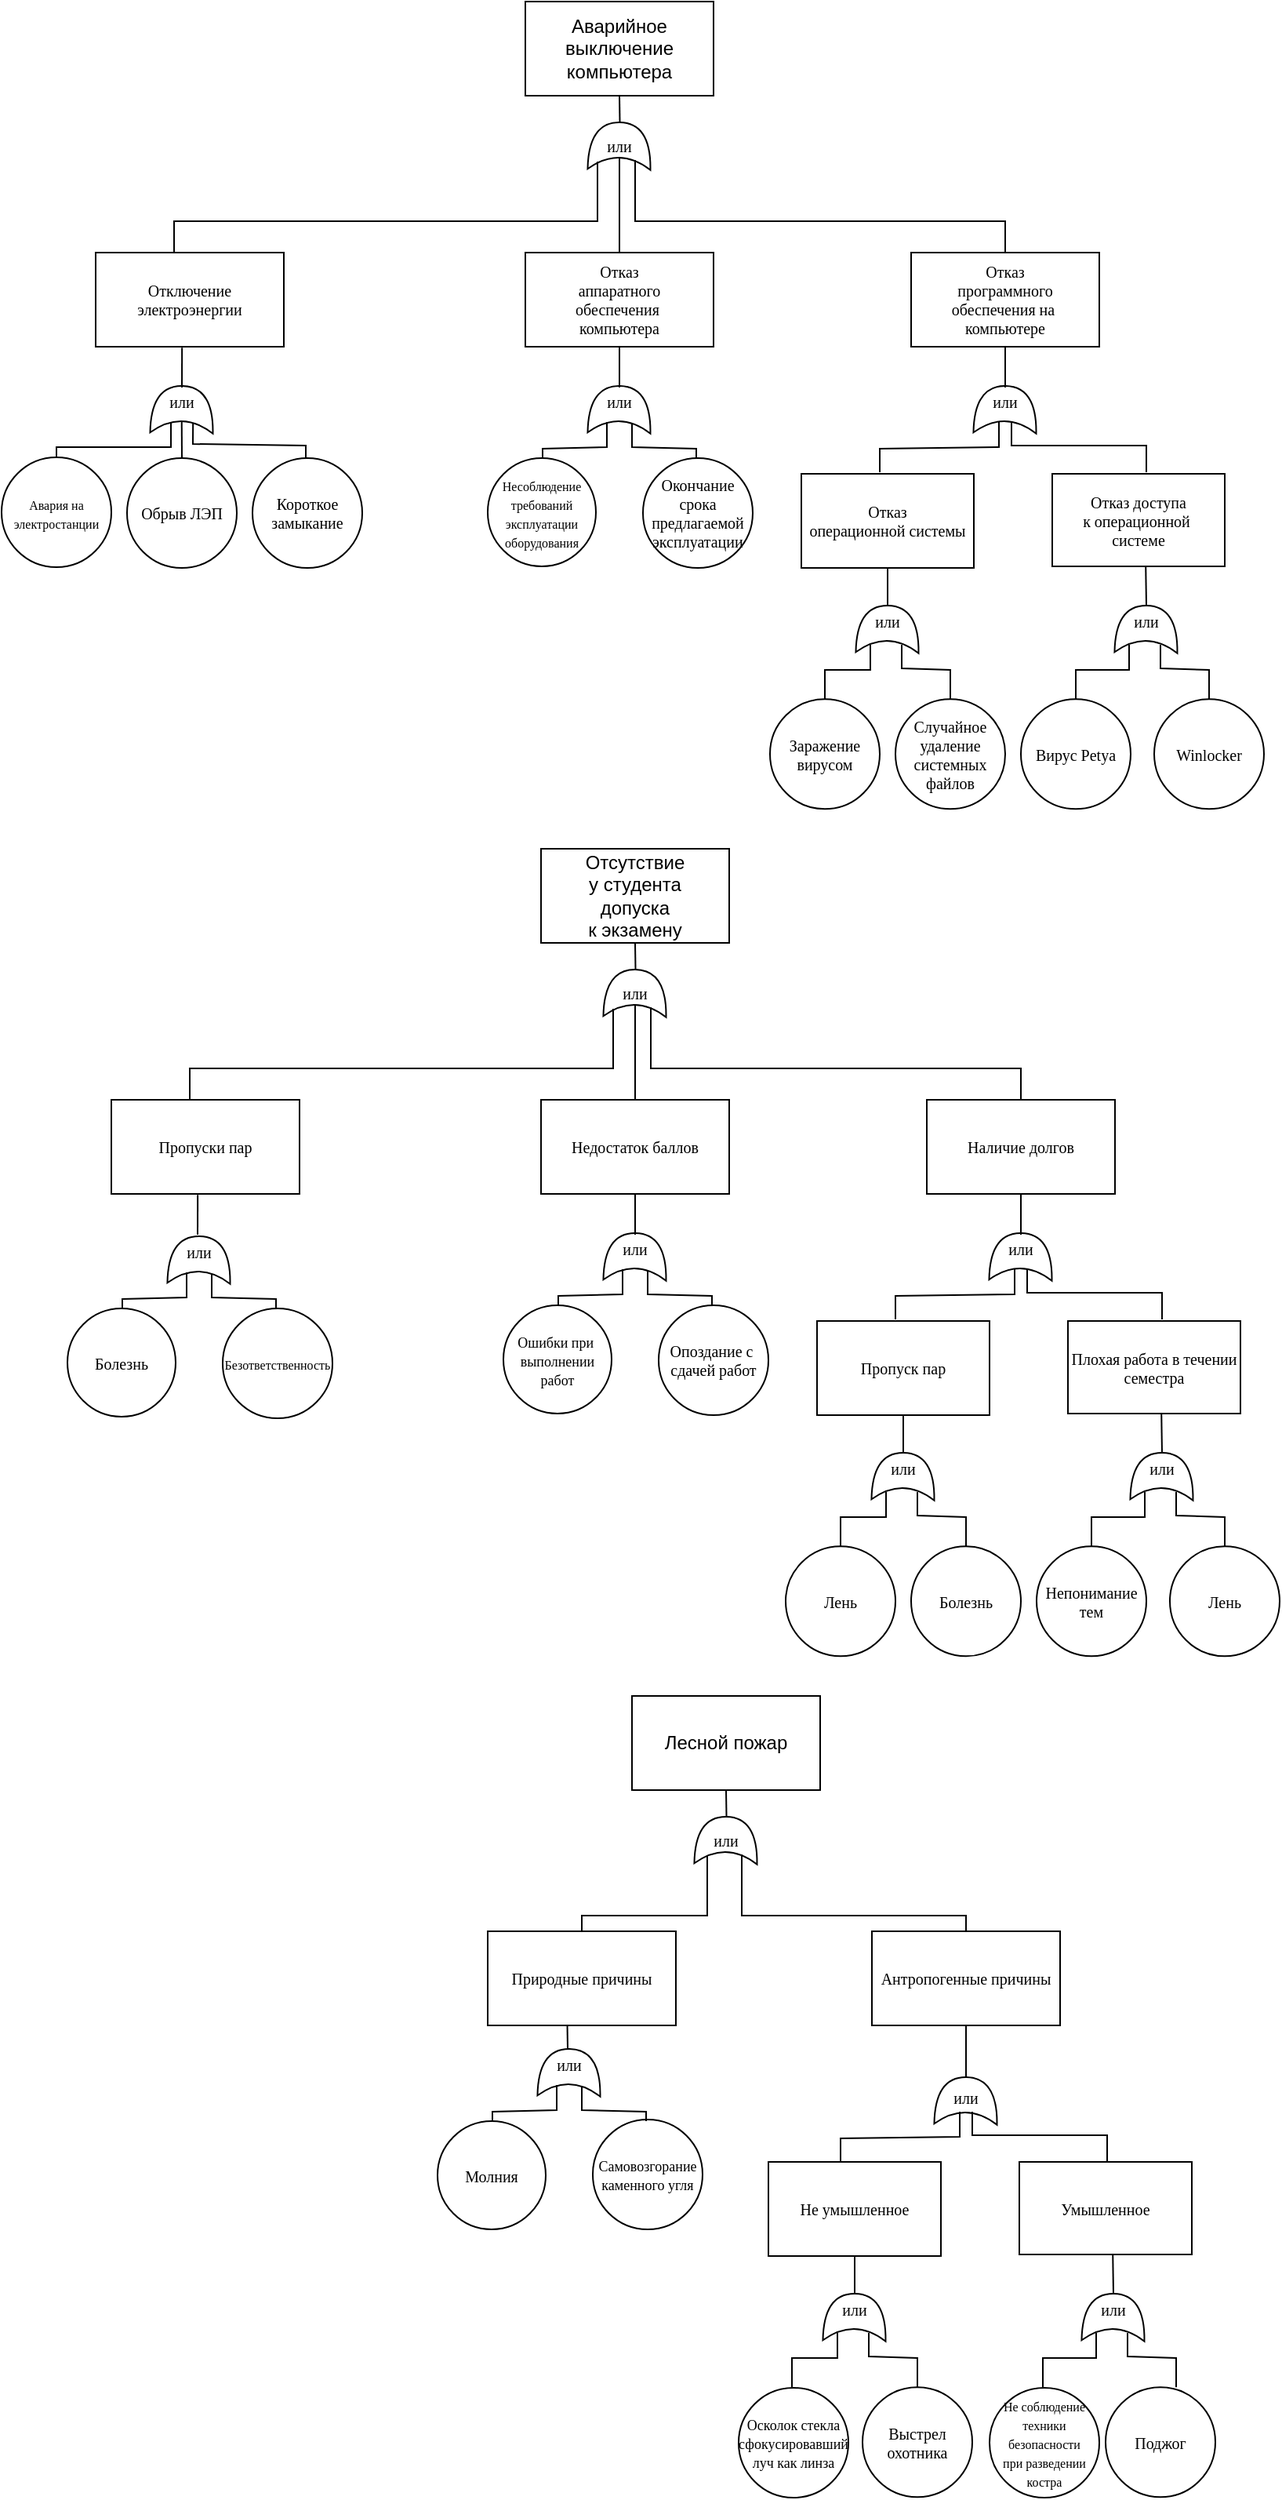 <mxfile version="20.3.7" type="github">
  <diagram id="7AH4Z8s479LxvaRiZOp7" name="Страница 1">
    <mxGraphModel dx="1381" dy="795" grid="1" gridSize="10" guides="1" tooltips="1" connect="1" arrows="1" fold="1" page="1" pageScale="1" pageWidth="827" pageHeight="1169" math="0" shadow="0">
      <root>
        <mxCell id="0" />
        <mxCell id="1" parent="0" />
        <mxCell id="_s_W3P0ang8MFZWdYoKm-1" value="Аварийное&lt;br&gt;выключение&lt;br&gt;компьютера" style="rounded=0;whiteSpace=wrap;html=1;" vertex="1" parent="1">
          <mxGeometry x="354" y="300" width="120" height="60" as="geometry" />
        </mxCell>
        <mxCell id="_s_W3P0ang8MFZWdYoKm-2" value="" style="shape=xor;rotation=-89;fontFamily=Times New Roman;fontSize=10;textDirection=ltr;html=1;" vertex="1" parent="1">
          <mxGeometry x="399" y="372" width="30" height="40" as="geometry" />
        </mxCell>
        <mxCell id="_s_W3P0ang8MFZWdYoKm-4" value="" style="endArrow=none;html=1;rounded=0;exitX=1;exitY=0.5;exitDx=0;exitDy=0;exitPerimeter=0;" edge="1" parent="1" source="_s_W3P0ang8MFZWdYoKm-2">
          <mxGeometry width="50" height="50" relative="1" as="geometry">
            <mxPoint x="400" y="490" as="sourcePoint" />
            <mxPoint x="414" y="360" as="targetPoint" />
          </mxGeometry>
        </mxCell>
        <mxCell id="_s_W3P0ang8MFZWdYoKm-5" value="или" style="text;html=1;strokeColor=none;fillColor=none;align=center;verticalAlign=middle;whiteSpace=wrap;rounded=0;fontFamily=Times New Roman;fontSize=10;" vertex="1" parent="1">
          <mxGeometry x="384" y="377" width="60" height="30" as="geometry" />
        </mxCell>
        <mxCell id="_s_W3P0ang8MFZWdYoKm-8" value="Отключение&lt;br&gt;электроэнергии" style="rounded=0;whiteSpace=wrap;html=1;fontFamily=Times New Roman;fontSize=10;" vertex="1" parent="1">
          <mxGeometry x="80" y="460" width="120" height="60" as="geometry" />
        </mxCell>
        <mxCell id="_s_W3P0ang8MFZWdYoKm-9" value="Отказ&lt;br&gt;аппаратного&lt;br&gt;обеспечения&amp;nbsp;&lt;br&gt;компьютера" style="rounded=0;whiteSpace=wrap;html=1;fontFamily=Times New Roman;fontSize=10;" vertex="1" parent="1">
          <mxGeometry x="354" y="460" width="120" height="60" as="geometry" />
        </mxCell>
        <mxCell id="_s_W3P0ang8MFZWdYoKm-10" value="Отказ&lt;br&gt;программного&lt;br&gt;обеспечения на&amp;nbsp;&lt;br&gt;компьютере" style="rounded=0;whiteSpace=wrap;html=1;fontFamily=Times New Roman;fontSize=10;" vertex="1" parent="1">
          <mxGeometry x="600" y="460" width="120" height="60" as="geometry" />
        </mxCell>
        <mxCell id="_s_W3P0ang8MFZWdYoKm-13" value="" style="group" vertex="1" connectable="0" parent="1">
          <mxGeometry x="105" y="540" width="60" height="35.347" as="geometry" />
        </mxCell>
        <mxCell id="_s_W3P0ang8MFZWdYoKm-6" value="" style="shape=xor;rotation=-89;fontFamily=Times New Roman;fontSize=10;textDirection=ltr;html=1;" vertex="1" parent="_s_W3P0ang8MFZWdYoKm-13">
          <mxGeometry x="15" width="30" height="40" as="geometry" />
        </mxCell>
        <mxCell id="_s_W3P0ang8MFZWdYoKm-7" value="или" style="text;html=1;strokeColor=none;fillColor=none;align=center;verticalAlign=middle;whiteSpace=wrap;rounded=0;fontFamily=Times New Roman;fontSize=10;" vertex="1" parent="_s_W3P0ang8MFZWdYoKm-13">
          <mxGeometry width="60" height="30" as="geometry" />
        </mxCell>
        <mxCell id="_s_W3P0ang8MFZWdYoKm-14" value="" style="group" vertex="1" connectable="0" parent="1">
          <mxGeometry x="384" y="540" width="60" height="35.347" as="geometry" />
        </mxCell>
        <mxCell id="_s_W3P0ang8MFZWdYoKm-15" value="" style="shape=xor;rotation=-89;fontFamily=Times New Roman;fontSize=10;textDirection=ltr;html=1;" vertex="1" parent="_s_W3P0ang8MFZWdYoKm-14">
          <mxGeometry x="15" width="30" height="40" as="geometry" />
        </mxCell>
        <mxCell id="_s_W3P0ang8MFZWdYoKm-16" value="или" style="text;html=1;strokeColor=none;fillColor=none;align=center;verticalAlign=middle;whiteSpace=wrap;rounded=0;fontFamily=Times New Roman;fontSize=10;" vertex="1" parent="_s_W3P0ang8MFZWdYoKm-14">
          <mxGeometry width="60" height="30" as="geometry" />
        </mxCell>
        <mxCell id="_s_W3P0ang8MFZWdYoKm-17" value="" style="group" vertex="1" connectable="0" parent="1">
          <mxGeometry x="630" y="540" width="60" height="35.347" as="geometry" />
        </mxCell>
        <mxCell id="_s_W3P0ang8MFZWdYoKm-18" value="" style="shape=xor;rotation=-89;fontFamily=Times New Roman;fontSize=10;textDirection=ltr;html=1;" vertex="1" parent="_s_W3P0ang8MFZWdYoKm-17">
          <mxGeometry x="15" width="30" height="40" as="geometry" />
        </mxCell>
        <mxCell id="_s_W3P0ang8MFZWdYoKm-19" value="или" style="text;html=1;strokeColor=none;fillColor=none;align=center;verticalAlign=middle;whiteSpace=wrap;rounded=0;fontFamily=Times New Roman;fontSize=10;" vertex="1" parent="_s_W3P0ang8MFZWdYoKm-17">
          <mxGeometry width="60" height="30" as="geometry" />
        </mxCell>
        <mxCell id="_s_W3P0ang8MFZWdYoKm-21" value="Отказ&lt;br&gt;операционной системы" style="rounded=0;whiteSpace=wrap;html=1;fontFamily=Times New Roman;fontSize=10;" vertex="1" parent="1">
          <mxGeometry x="530" y="601" width="110" height="60" as="geometry" />
        </mxCell>
        <mxCell id="_s_W3P0ang8MFZWdYoKm-22" value="&lt;font style=&quot;font-size: 8px;&quot;&gt;Авария на&lt;br&gt;электростанции&lt;/font&gt;" style="ellipse;whiteSpace=wrap;html=1;aspect=fixed;fontFamily=Times New Roman;fontSize=10;" vertex="1" parent="1">
          <mxGeometry x="20" y="590.5" width="70" height="70" as="geometry" />
        </mxCell>
        <mxCell id="_s_W3P0ang8MFZWdYoKm-23" value="&lt;font size=&quot;1&quot;&gt;Обрыв ЛЭП&lt;/font&gt;" style="ellipse;whiteSpace=wrap;html=1;aspect=fixed;fontFamily=Times New Roman;fontSize=10;" vertex="1" parent="1">
          <mxGeometry x="100" y="591" width="70" height="70" as="geometry" />
        </mxCell>
        <mxCell id="_s_W3P0ang8MFZWdYoKm-24" value="Короткое&lt;br&gt;замыкание" style="ellipse;whiteSpace=wrap;html=1;aspect=fixed;fontFamily=Times New Roman;fontSize=10;" vertex="1" parent="1">
          <mxGeometry x="180" y="591" width="70" height="70" as="geometry" />
        </mxCell>
        <mxCell id="_s_W3P0ang8MFZWdYoKm-25" value="&lt;font style=&quot;font-size: 8px;&quot;&gt;Несоблюдение&lt;br&gt;требований&lt;br&gt;эксплуатации&lt;br&gt;оборудования&lt;/font&gt;" style="ellipse;whiteSpace=wrap;html=1;aspect=fixed;fontFamily=Times New Roman;fontSize=10;" vertex="1" parent="1">
          <mxGeometry x="330" y="591" width="69" height="69" as="geometry" />
        </mxCell>
        <mxCell id="_s_W3P0ang8MFZWdYoKm-26" value="Окончание&lt;br&gt;срока&lt;br&gt;предлагаемой&lt;br&gt;эксплуатации" style="ellipse;whiteSpace=wrap;html=1;aspect=fixed;fontFamily=Times New Roman;fontSize=10;" vertex="1" parent="1">
          <mxGeometry x="429" y="591" width="70" height="70" as="geometry" />
        </mxCell>
        <mxCell id="_s_W3P0ang8MFZWdYoKm-27" value="Отказ доступа&lt;br&gt;к операционной&amp;nbsp;&lt;br&gt;системе" style="rounded=0;whiteSpace=wrap;html=1;fontFamily=Times New Roman;fontSize=10;" vertex="1" parent="1">
          <mxGeometry x="690" y="601" width="110" height="59" as="geometry" />
        </mxCell>
        <mxCell id="_s_W3P0ang8MFZWdYoKm-28" value="" style="group" vertex="1" connectable="0" parent="1">
          <mxGeometry x="555" y="680" width="60" height="35.347" as="geometry" />
        </mxCell>
        <mxCell id="_s_W3P0ang8MFZWdYoKm-29" value="" style="shape=xor;rotation=-89;fontFamily=Times New Roman;fontSize=10;textDirection=ltr;html=1;" vertex="1" parent="_s_W3P0ang8MFZWdYoKm-28">
          <mxGeometry x="15" width="30" height="40" as="geometry" />
        </mxCell>
        <mxCell id="_s_W3P0ang8MFZWdYoKm-30" value="или" style="text;html=1;strokeColor=none;fillColor=none;align=center;verticalAlign=middle;whiteSpace=wrap;rounded=0;fontFamily=Times New Roman;fontSize=10;" vertex="1" parent="_s_W3P0ang8MFZWdYoKm-28">
          <mxGeometry width="60" height="30" as="geometry" />
        </mxCell>
        <mxCell id="_s_W3P0ang8MFZWdYoKm-34" value="Заражение&lt;br&gt;вирусом" style="ellipse;whiteSpace=wrap;html=1;aspect=fixed;fontFamily=Times New Roman;fontSize=10;" vertex="1" parent="1">
          <mxGeometry x="510" y="744.65" width="70" height="70" as="geometry" />
        </mxCell>
        <mxCell id="_s_W3P0ang8MFZWdYoKm-38" value="Случайное&lt;br&gt;удаление&lt;br&gt;системных&lt;br&gt;файлов" style="ellipse;whiteSpace=wrap;html=1;aspect=fixed;fontFamily=Times New Roman;fontSize=10;" vertex="1" parent="1">
          <mxGeometry x="590" y="744.65" width="70" height="70" as="geometry" />
        </mxCell>
        <mxCell id="_s_W3P0ang8MFZWdYoKm-39" value="" style="group" vertex="1" connectable="0" parent="1">
          <mxGeometry x="720" y="680" width="60" height="35.347" as="geometry" />
        </mxCell>
        <mxCell id="_s_W3P0ang8MFZWdYoKm-40" value="" style="shape=xor;rotation=-89;fontFamily=Times New Roman;fontSize=10;textDirection=ltr;html=1;" vertex="1" parent="_s_W3P0ang8MFZWdYoKm-39">
          <mxGeometry x="15" width="30" height="40" as="geometry" />
        </mxCell>
        <mxCell id="_s_W3P0ang8MFZWdYoKm-41" value="или" style="text;html=1;strokeColor=none;fillColor=none;align=center;verticalAlign=middle;whiteSpace=wrap;rounded=0;fontFamily=Times New Roman;fontSize=10;" vertex="1" parent="_s_W3P0ang8MFZWdYoKm-39">
          <mxGeometry width="60" height="30" as="geometry" />
        </mxCell>
        <mxCell id="_s_W3P0ang8MFZWdYoKm-42" value="Вирус Petya" style="ellipse;whiteSpace=wrap;html=1;aspect=fixed;fontFamily=Times New Roman;fontSize=10;" vertex="1" parent="1">
          <mxGeometry x="670" y="744.65" width="70" height="70" as="geometry" />
        </mxCell>
        <mxCell id="_s_W3P0ang8MFZWdYoKm-43" value="Winlocker" style="ellipse;whiteSpace=wrap;html=1;aspect=fixed;fontFamily=Times New Roman;fontSize=10;" vertex="1" parent="1">
          <mxGeometry x="755" y="744.65" width="70" height="70" as="geometry" />
        </mxCell>
        <mxCell id="_s_W3P0ang8MFZWdYoKm-44" value="" style="endArrow=none;html=1;rounded=0;fontFamily=Times New Roman;fontSize=8;exitX=0.5;exitY=0;exitDx=0;exitDy=0;" edge="1" parent="1" source="_s_W3P0ang8MFZWdYoKm-9">
          <mxGeometry width="50" height="50" relative="1" as="geometry">
            <mxPoint x="440" y="490" as="sourcePoint" />
            <mxPoint x="414" y="399" as="targetPoint" />
          </mxGeometry>
        </mxCell>
        <mxCell id="_s_W3P0ang8MFZWdYoKm-45" value="" style="endArrow=none;html=1;rounded=0;fontFamily=Times New Roman;fontSize=8;entryX=0.5;entryY=0;entryDx=0;entryDy=0;" edge="1" parent="1" target="_s_W3P0ang8MFZWdYoKm-10">
          <mxGeometry width="50" height="50" relative="1" as="geometry">
            <mxPoint x="424" y="401" as="sourcePoint" />
            <mxPoint x="500" y="450" as="targetPoint" />
            <Array as="points">
              <mxPoint x="424" y="440" />
              <mxPoint x="660" y="440" />
            </Array>
          </mxGeometry>
        </mxCell>
        <mxCell id="_s_W3P0ang8MFZWdYoKm-46" value="" style="endArrow=none;html=1;rounded=0;fontFamily=Times New Roman;fontSize=8;entryX=0.5;entryY=0;entryDx=0;entryDy=0;" edge="1" parent="1">
          <mxGeometry width="50" height="50" relative="1" as="geometry">
            <mxPoint x="400" y="402" as="sourcePoint" />
            <mxPoint x="130" y="460" as="targetPoint" />
            <Array as="points">
              <mxPoint x="400" y="440" />
              <mxPoint x="130" y="440" />
            </Array>
          </mxGeometry>
        </mxCell>
        <mxCell id="_s_W3P0ang8MFZWdYoKm-47" value="" style="endArrow=none;html=1;rounded=0;fontFamily=Times New Roman;fontSize=8;entryX=0.459;entryY=1.011;entryDx=0;entryDy=0;entryPerimeter=0;" edge="1" parent="1" target="_s_W3P0ang8MFZWdYoKm-8">
          <mxGeometry width="50" height="50" relative="1" as="geometry">
            <mxPoint x="135" y="546" as="sourcePoint" />
            <mxPoint x="440" y="590" as="targetPoint" />
          </mxGeometry>
        </mxCell>
        <mxCell id="_s_W3P0ang8MFZWdYoKm-48" value="" style="endArrow=none;html=1;rounded=0;fontFamily=Times New Roman;fontSize=8;entryX=0.25;entryY=0.5;entryDx=0;entryDy=0;entryPerimeter=0;exitX=0.5;exitY=0;exitDx=0;exitDy=0;" edge="1" parent="1" source="_s_W3P0ang8MFZWdYoKm-23" target="_s_W3P0ang8MFZWdYoKm-6">
          <mxGeometry width="50" height="50" relative="1" as="geometry">
            <mxPoint x="130" y="640" as="sourcePoint" />
            <mxPoint x="180" y="590" as="targetPoint" />
          </mxGeometry>
        </mxCell>
        <mxCell id="_s_W3P0ang8MFZWdYoKm-49" value="" style="endArrow=none;html=1;rounded=0;fontFamily=Times New Roman;fontSize=8;exitX=0.618;exitY=0.955;exitDx=0;exitDy=0;exitPerimeter=0;" edge="1" parent="1" source="_s_W3P0ang8MFZWdYoKm-7">
          <mxGeometry width="50" height="50" relative="1" as="geometry">
            <mxPoint x="142" y="570" as="sourcePoint" />
            <mxPoint x="214" y="591" as="targetPoint" />
            <Array as="points">
              <mxPoint x="142" y="582" />
              <mxPoint x="214" y="583" />
            </Array>
          </mxGeometry>
        </mxCell>
        <mxCell id="_s_W3P0ang8MFZWdYoKm-50" value="" style="endArrow=none;html=1;rounded=0;fontFamily=Times New Roman;fontSize=8;exitX=0.5;exitY=0;exitDx=0;exitDy=0;" edge="1" parent="1" source="_s_W3P0ang8MFZWdYoKm-22">
          <mxGeometry width="50" height="50" relative="1" as="geometry">
            <mxPoint x="120" y="620" as="sourcePoint" />
            <mxPoint x="128" y="568" as="targetPoint" />
            <Array as="points">
              <mxPoint x="55" y="584" />
              <mxPoint x="128" y="584" />
            </Array>
          </mxGeometry>
        </mxCell>
        <mxCell id="_s_W3P0ang8MFZWdYoKm-51" value="" style="endArrow=none;html=1;rounded=0;fontFamily=Times New Roman;fontSize=8;entryX=0.5;entryY=1;entryDx=0;entryDy=0;" edge="1" parent="1" target="_s_W3P0ang8MFZWdYoKm-9">
          <mxGeometry width="50" height="50" relative="1" as="geometry">
            <mxPoint x="414" y="546" as="sourcePoint" />
            <mxPoint x="440" y="520" as="targetPoint" />
          </mxGeometry>
        </mxCell>
        <mxCell id="_s_W3P0ang8MFZWdYoKm-52" value="" style="endArrow=none;html=1;rounded=0;fontFamily=Times New Roman;fontSize=8;" edge="1" parent="1">
          <mxGeometry width="50" height="50" relative="1" as="geometry">
            <mxPoint x="365" y="591" as="sourcePoint" />
            <mxPoint x="406" y="568" as="targetPoint" />
            <Array as="points">
              <mxPoint x="365" y="585" />
              <mxPoint x="406" y="584" />
            </Array>
          </mxGeometry>
        </mxCell>
        <mxCell id="_s_W3P0ang8MFZWdYoKm-53" value="" style="endArrow=none;html=1;rounded=0;fontFamily=Times New Roman;fontSize=8;" edge="1" parent="1">
          <mxGeometry width="50" height="50" relative="1" as="geometry">
            <mxPoint x="463" y="591" as="sourcePoint" />
            <mxPoint x="422" y="569" as="targetPoint" />
            <Array as="points">
              <mxPoint x="463" y="585" />
              <mxPoint x="422" y="584" />
            </Array>
          </mxGeometry>
        </mxCell>
        <mxCell id="_s_W3P0ang8MFZWdYoKm-54" value="" style="endArrow=none;html=1;rounded=0;fontFamily=Times New Roman;fontSize=8;entryX=0.5;entryY=1;entryDx=0;entryDy=0;" edge="1" parent="1" target="_s_W3P0ang8MFZWdYoKm-10">
          <mxGeometry width="50" height="50" relative="1" as="geometry">
            <mxPoint x="660" y="546" as="sourcePoint" />
            <mxPoint x="710" y="600" as="targetPoint" />
          </mxGeometry>
        </mxCell>
        <mxCell id="_s_W3P0ang8MFZWdYoKm-55" value="" style="endArrow=none;html=1;rounded=0;fontFamily=Times New Roman;fontSize=8;" edge="1" parent="1">
          <mxGeometry width="50" height="50" relative="1" as="geometry">
            <mxPoint x="580" y="600" as="sourcePoint" />
            <mxPoint x="656" y="568" as="targetPoint" />
            <Array as="points">
              <mxPoint x="580" y="585" />
              <mxPoint x="656" y="584" />
            </Array>
          </mxGeometry>
        </mxCell>
        <mxCell id="_s_W3P0ang8MFZWdYoKm-56" value="" style="endArrow=none;html=1;rounded=0;fontFamily=Times New Roman;fontSize=8;" edge="1" parent="1">
          <mxGeometry width="50" height="50" relative="1" as="geometry">
            <mxPoint x="750" y="600" as="sourcePoint" />
            <mxPoint x="664" y="568" as="targetPoint" />
            <Array as="points">
              <mxPoint x="750" y="583" />
              <mxPoint x="664" y="583" />
            </Array>
          </mxGeometry>
        </mxCell>
        <mxCell id="_s_W3P0ang8MFZWdYoKm-57" value="" style="endArrow=none;html=1;rounded=0;fontFamily=Times New Roman;fontSize=8;entryX=0.542;entryY=1.009;entryDx=0;entryDy=0;entryPerimeter=0;" edge="1" parent="1" target="_s_W3P0ang8MFZWdYoKm-27">
          <mxGeometry width="50" height="50" relative="1" as="geometry">
            <mxPoint x="750" y="685" as="sourcePoint" />
            <mxPoint x="740" y="670" as="targetPoint" />
          </mxGeometry>
        </mxCell>
        <mxCell id="_s_W3P0ang8MFZWdYoKm-58" value="" style="endArrow=none;html=1;rounded=0;fontFamily=Times New Roman;fontSize=8;entryX=0.5;entryY=1;entryDx=0;entryDy=0;" edge="1" parent="1" target="_s_W3P0ang8MFZWdYoKm-21">
          <mxGeometry width="50" height="50" relative="1" as="geometry">
            <mxPoint x="585" y="685" as="sourcePoint" />
            <mxPoint x="740" y="670" as="targetPoint" />
          </mxGeometry>
        </mxCell>
        <mxCell id="_s_W3P0ang8MFZWdYoKm-59" value="" style="endArrow=none;html=1;rounded=0;fontFamily=Times New Roman;fontSize=8;exitX=0.5;exitY=0;exitDx=0;exitDy=0;" edge="1" parent="1" source="_s_W3P0ang8MFZWdYoKm-34">
          <mxGeometry width="50" height="50" relative="1" as="geometry">
            <mxPoint x="533" y="733" as="sourcePoint" />
            <mxPoint x="574" y="710" as="targetPoint" />
            <Array as="points">
              <mxPoint x="545" y="726" />
              <mxPoint x="574" y="726" />
            </Array>
          </mxGeometry>
        </mxCell>
        <mxCell id="_s_W3P0ang8MFZWdYoKm-60" value="" style="endArrow=none;html=1;rounded=0;fontFamily=Times New Roman;fontSize=8;exitX=0.5;exitY=0;exitDx=0;exitDy=0;" edge="1" parent="1" source="_s_W3P0ang8MFZWdYoKm-38">
          <mxGeometry width="50" height="50" relative="1" as="geometry">
            <mxPoint x="635" y="732" as="sourcePoint" />
            <mxPoint x="594" y="710" as="targetPoint" />
            <Array as="points">
              <mxPoint x="625" y="726" />
              <mxPoint x="594" y="725" />
            </Array>
          </mxGeometry>
        </mxCell>
        <mxCell id="_s_W3P0ang8MFZWdYoKm-61" value="" style="endArrow=none;html=1;rounded=0;fontFamily=Times New Roman;fontSize=8;exitX=0.5;exitY=0;exitDx=0;exitDy=0;" edge="1" parent="1">
          <mxGeometry width="50" height="50" relative="1" as="geometry">
            <mxPoint x="790" y="744.65" as="sourcePoint" />
            <mxPoint x="759" y="710" as="targetPoint" />
            <Array as="points">
              <mxPoint x="790" y="726" />
              <mxPoint x="759" y="725" />
            </Array>
          </mxGeometry>
        </mxCell>
        <mxCell id="_s_W3P0ang8MFZWdYoKm-62" value="" style="endArrow=none;html=1;rounded=0;fontFamily=Times New Roman;fontSize=8;exitX=0.5;exitY=0;exitDx=0;exitDy=0;" edge="1" parent="1" source="_s_W3P0ang8MFZWdYoKm-42">
          <mxGeometry width="50" height="50" relative="1" as="geometry">
            <mxPoint x="710" y="744.65" as="sourcePoint" />
            <mxPoint x="739" y="710" as="targetPoint" />
            <Array as="points">
              <mxPoint x="705" y="726" />
              <mxPoint x="739" y="726" />
            </Array>
          </mxGeometry>
        </mxCell>
        <mxCell id="_s_W3P0ang8MFZWdYoKm-63" value="Отсутствие&lt;br&gt;у студента&lt;br&gt;допуска&lt;br&gt;к экзамену" style="rounded=0;whiteSpace=wrap;html=1;" vertex="1" parent="1">
          <mxGeometry x="364" y="840" width="120" height="60" as="geometry" />
        </mxCell>
        <mxCell id="_s_W3P0ang8MFZWdYoKm-64" value="" style="shape=xor;rotation=-89;fontFamily=Times New Roman;fontSize=10;textDirection=ltr;html=1;" vertex="1" parent="1">
          <mxGeometry x="409" y="912" width="30" height="40" as="geometry" />
        </mxCell>
        <mxCell id="_s_W3P0ang8MFZWdYoKm-65" value="" style="endArrow=none;html=1;rounded=0;exitX=1;exitY=0.5;exitDx=0;exitDy=0;exitPerimeter=0;" edge="1" parent="1" source="_s_W3P0ang8MFZWdYoKm-64">
          <mxGeometry width="50" height="50" relative="1" as="geometry">
            <mxPoint x="410" y="1030" as="sourcePoint" />
            <mxPoint x="424" y="900" as="targetPoint" />
          </mxGeometry>
        </mxCell>
        <mxCell id="_s_W3P0ang8MFZWdYoKm-66" value="или" style="text;html=1;strokeColor=none;fillColor=none;align=center;verticalAlign=middle;whiteSpace=wrap;rounded=0;fontFamily=Times New Roman;fontSize=10;" vertex="1" parent="1">
          <mxGeometry x="394" y="917" width="60" height="30" as="geometry" />
        </mxCell>
        <mxCell id="_s_W3P0ang8MFZWdYoKm-67" value="Пропуски пар" style="rounded=0;whiteSpace=wrap;html=1;fontFamily=Times New Roman;fontSize=10;" vertex="1" parent="1">
          <mxGeometry x="90" y="1000" width="120" height="60" as="geometry" />
        </mxCell>
        <mxCell id="_s_W3P0ang8MFZWdYoKm-68" value="Недостаток баллов" style="rounded=0;whiteSpace=wrap;html=1;fontFamily=Times New Roman;fontSize=10;" vertex="1" parent="1">
          <mxGeometry x="364" y="1000" width="120" height="60" as="geometry" />
        </mxCell>
        <mxCell id="_s_W3P0ang8MFZWdYoKm-69" value="Наличие долгов" style="rounded=0;whiteSpace=wrap;html=1;fontFamily=Times New Roman;fontSize=10;" vertex="1" parent="1">
          <mxGeometry x="610" y="1000" width="120" height="60" as="geometry" />
        </mxCell>
        <mxCell id="_s_W3P0ang8MFZWdYoKm-73" value="" style="group" vertex="1" connectable="0" parent="1">
          <mxGeometry x="394" y="1080" width="60" height="35.347" as="geometry" />
        </mxCell>
        <mxCell id="_s_W3P0ang8MFZWdYoKm-74" value="" style="shape=xor;rotation=-89;fontFamily=Times New Roman;fontSize=10;textDirection=ltr;html=1;" vertex="1" parent="_s_W3P0ang8MFZWdYoKm-73">
          <mxGeometry x="15" width="30" height="40" as="geometry" />
        </mxCell>
        <mxCell id="_s_W3P0ang8MFZWdYoKm-75" value="или" style="text;html=1;strokeColor=none;fillColor=none;align=center;verticalAlign=middle;whiteSpace=wrap;rounded=0;fontFamily=Times New Roman;fontSize=10;" vertex="1" parent="_s_W3P0ang8MFZWdYoKm-73">
          <mxGeometry width="60" height="30" as="geometry" />
        </mxCell>
        <mxCell id="_s_W3P0ang8MFZWdYoKm-76" value="" style="group" vertex="1" connectable="0" parent="1">
          <mxGeometry x="640" y="1080" width="60" height="35.347" as="geometry" />
        </mxCell>
        <mxCell id="_s_W3P0ang8MFZWdYoKm-77" value="" style="shape=xor;rotation=-89;fontFamily=Times New Roman;fontSize=10;textDirection=ltr;html=1;" vertex="1" parent="_s_W3P0ang8MFZWdYoKm-76">
          <mxGeometry x="15" width="30" height="40" as="geometry" />
        </mxCell>
        <mxCell id="_s_W3P0ang8MFZWdYoKm-78" value="или" style="text;html=1;strokeColor=none;fillColor=none;align=center;verticalAlign=middle;whiteSpace=wrap;rounded=0;fontFamily=Times New Roman;fontSize=10;" vertex="1" parent="_s_W3P0ang8MFZWdYoKm-76">
          <mxGeometry width="60" height="30" as="geometry" />
        </mxCell>
        <mxCell id="_s_W3P0ang8MFZWdYoKm-79" value="Пропуск пар" style="rounded=0;whiteSpace=wrap;html=1;fontFamily=Times New Roman;fontSize=10;" vertex="1" parent="1">
          <mxGeometry x="540" y="1141" width="110" height="60" as="geometry" />
        </mxCell>
        <mxCell id="_s_W3P0ang8MFZWdYoKm-83" value="&lt;font style=&quot;font-size: 9px;&quot;&gt;Ошибки при&amp;nbsp;&lt;br&gt;выполнении работ&lt;/font&gt;" style="ellipse;whiteSpace=wrap;html=1;aspect=fixed;fontFamily=Times New Roman;fontSize=10;" vertex="1" parent="1">
          <mxGeometry x="340" y="1131" width="69" height="69" as="geometry" />
        </mxCell>
        <mxCell id="_s_W3P0ang8MFZWdYoKm-84" value="Опоздание с&amp;nbsp;&lt;br&gt;сдачей работ" style="ellipse;whiteSpace=wrap;html=1;aspect=fixed;fontFamily=Times New Roman;fontSize=10;" vertex="1" parent="1">
          <mxGeometry x="439" y="1131" width="70" height="70" as="geometry" />
        </mxCell>
        <mxCell id="_s_W3P0ang8MFZWdYoKm-85" value="Плохая работа в течении&lt;br&gt;семестра" style="rounded=0;whiteSpace=wrap;html=1;fontFamily=Times New Roman;fontSize=10;" vertex="1" parent="1">
          <mxGeometry x="700" y="1141" width="110" height="59" as="geometry" />
        </mxCell>
        <mxCell id="_s_W3P0ang8MFZWdYoKm-86" value="" style="group" vertex="1" connectable="0" parent="1">
          <mxGeometry x="565" y="1220" width="60" height="35.347" as="geometry" />
        </mxCell>
        <mxCell id="_s_W3P0ang8MFZWdYoKm-87" value="" style="shape=xor;rotation=-89;fontFamily=Times New Roman;fontSize=10;textDirection=ltr;html=1;" vertex="1" parent="_s_W3P0ang8MFZWdYoKm-86">
          <mxGeometry x="15" width="30" height="40" as="geometry" />
        </mxCell>
        <mxCell id="_s_W3P0ang8MFZWdYoKm-88" value="или" style="text;html=1;strokeColor=none;fillColor=none;align=center;verticalAlign=middle;whiteSpace=wrap;rounded=0;fontFamily=Times New Roman;fontSize=10;" vertex="1" parent="_s_W3P0ang8MFZWdYoKm-86">
          <mxGeometry width="60" height="30" as="geometry" />
        </mxCell>
        <mxCell id="_s_W3P0ang8MFZWdYoKm-89" value="Лень" style="ellipse;whiteSpace=wrap;html=1;aspect=fixed;fontFamily=Times New Roman;fontSize=10;" vertex="1" parent="1">
          <mxGeometry x="520" y="1284.65" width="70" height="70" as="geometry" />
        </mxCell>
        <mxCell id="_s_W3P0ang8MFZWdYoKm-90" value="Болезнь" style="ellipse;whiteSpace=wrap;html=1;aspect=fixed;fontFamily=Times New Roman;fontSize=10;" vertex="1" parent="1">
          <mxGeometry x="600" y="1284.65" width="70" height="70" as="geometry" />
        </mxCell>
        <mxCell id="_s_W3P0ang8MFZWdYoKm-91" value="" style="group" vertex="1" connectable="0" parent="1">
          <mxGeometry x="730" y="1220" width="60" height="35.347" as="geometry" />
        </mxCell>
        <mxCell id="_s_W3P0ang8MFZWdYoKm-92" value="" style="shape=xor;rotation=-89;fontFamily=Times New Roman;fontSize=10;textDirection=ltr;html=1;" vertex="1" parent="_s_W3P0ang8MFZWdYoKm-91">
          <mxGeometry x="15" width="30" height="40" as="geometry" />
        </mxCell>
        <mxCell id="_s_W3P0ang8MFZWdYoKm-93" value="или" style="text;html=1;strokeColor=none;fillColor=none;align=center;verticalAlign=middle;whiteSpace=wrap;rounded=0;fontFamily=Times New Roman;fontSize=10;" vertex="1" parent="_s_W3P0ang8MFZWdYoKm-91">
          <mxGeometry width="60" height="30" as="geometry" />
        </mxCell>
        <mxCell id="_s_W3P0ang8MFZWdYoKm-94" value="Непонимание&lt;br&gt;тем" style="ellipse;whiteSpace=wrap;html=1;aspect=fixed;fontFamily=Times New Roman;fontSize=10;" vertex="1" parent="1">
          <mxGeometry x="680" y="1284.65" width="70" height="70" as="geometry" />
        </mxCell>
        <mxCell id="_s_W3P0ang8MFZWdYoKm-95" value="Лень" style="ellipse;whiteSpace=wrap;html=1;aspect=fixed;fontFamily=Times New Roman;fontSize=10;" vertex="1" parent="1">
          <mxGeometry x="765" y="1284.65" width="70" height="70" as="geometry" />
        </mxCell>
        <mxCell id="_s_W3P0ang8MFZWdYoKm-96" value="" style="endArrow=none;html=1;rounded=0;fontFamily=Times New Roman;fontSize=8;exitX=0.5;exitY=0;exitDx=0;exitDy=0;" edge="1" parent="1" source="_s_W3P0ang8MFZWdYoKm-68">
          <mxGeometry width="50" height="50" relative="1" as="geometry">
            <mxPoint x="450" y="1030" as="sourcePoint" />
            <mxPoint x="424" y="939" as="targetPoint" />
          </mxGeometry>
        </mxCell>
        <mxCell id="_s_W3P0ang8MFZWdYoKm-97" value="" style="endArrow=none;html=1;rounded=0;fontFamily=Times New Roman;fontSize=8;entryX=0.5;entryY=0;entryDx=0;entryDy=0;" edge="1" parent="1" target="_s_W3P0ang8MFZWdYoKm-69">
          <mxGeometry width="50" height="50" relative="1" as="geometry">
            <mxPoint x="434" y="941" as="sourcePoint" />
            <mxPoint x="510" y="990" as="targetPoint" />
            <Array as="points">
              <mxPoint x="434" y="980" />
              <mxPoint x="670" y="980" />
            </Array>
          </mxGeometry>
        </mxCell>
        <mxCell id="_s_W3P0ang8MFZWdYoKm-98" value="" style="endArrow=none;html=1;rounded=0;fontFamily=Times New Roman;fontSize=8;entryX=0.5;entryY=0;entryDx=0;entryDy=0;" edge="1" parent="1">
          <mxGeometry width="50" height="50" relative="1" as="geometry">
            <mxPoint x="410" y="942" as="sourcePoint" />
            <mxPoint x="140" y="1000" as="targetPoint" />
            <Array as="points">
              <mxPoint x="410" y="980" />
              <mxPoint x="140" y="980" />
            </Array>
          </mxGeometry>
        </mxCell>
        <mxCell id="_s_W3P0ang8MFZWdYoKm-99" value="" style="endArrow=none;html=1;rounded=0;fontFamily=Times New Roman;fontSize=8;entryX=0.459;entryY=1.011;entryDx=0;entryDy=0;entryPerimeter=0;" edge="1" parent="1" target="_s_W3P0ang8MFZWdYoKm-67">
          <mxGeometry width="50" height="50" relative="1" as="geometry">
            <mxPoint x="145" y="1086" as="sourcePoint" />
            <mxPoint x="450" y="1130" as="targetPoint" />
          </mxGeometry>
        </mxCell>
        <mxCell id="_s_W3P0ang8MFZWdYoKm-103" value="" style="endArrow=none;html=1;rounded=0;fontFamily=Times New Roman;fontSize=8;entryX=0.5;entryY=1;entryDx=0;entryDy=0;" edge="1" parent="1" target="_s_W3P0ang8MFZWdYoKm-68">
          <mxGeometry width="50" height="50" relative="1" as="geometry">
            <mxPoint x="424" y="1086" as="sourcePoint" />
            <mxPoint x="450" y="1060" as="targetPoint" />
          </mxGeometry>
        </mxCell>
        <mxCell id="_s_W3P0ang8MFZWdYoKm-104" value="" style="endArrow=none;html=1;rounded=0;fontFamily=Times New Roman;fontSize=8;" edge="1" parent="1">
          <mxGeometry width="50" height="50" relative="1" as="geometry">
            <mxPoint x="375" y="1131" as="sourcePoint" />
            <mxPoint x="416" y="1108" as="targetPoint" />
            <Array as="points">
              <mxPoint x="375" y="1125" />
              <mxPoint x="416" y="1124" />
            </Array>
          </mxGeometry>
        </mxCell>
        <mxCell id="_s_W3P0ang8MFZWdYoKm-105" value="" style="endArrow=none;html=1;rounded=0;fontFamily=Times New Roman;fontSize=8;" edge="1" parent="1">
          <mxGeometry width="50" height="50" relative="1" as="geometry">
            <mxPoint x="473" y="1131" as="sourcePoint" />
            <mxPoint x="432" y="1109" as="targetPoint" />
            <Array as="points">
              <mxPoint x="473" y="1125" />
              <mxPoint x="432" y="1124" />
            </Array>
          </mxGeometry>
        </mxCell>
        <mxCell id="_s_W3P0ang8MFZWdYoKm-106" value="" style="endArrow=none;html=1;rounded=0;fontFamily=Times New Roman;fontSize=8;entryX=0.5;entryY=1;entryDx=0;entryDy=0;" edge="1" parent="1" target="_s_W3P0ang8MFZWdYoKm-69">
          <mxGeometry width="50" height="50" relative="1" as="geometry">
            <mxPoint x="670" y="1086" as="sourcePoint" />
            <mxPoint x="720" y="1140" as="targetPoint" />
          </mxGeometry>
        </mxCell>
        <mxCell id="_s_W3P0ang8MFZWdYoKm-107" value="" style="endArrow=none;html=1;rounded=0;fontFamily=Times New Roman;fontSize=8;" edge="1" parent="1">
          <mxGeometry width="50" height="50" relative="1" as="geometry">
            <mxPoint x="590" y="1140" as="sourcePoint" />
            <mxPoint x="666.0" y="1108" as="targetPoint" />
            <Array as="points">
              <mxPoint x="590" y="1125" />
              <mxPoint x="666" y="1124" />
            </Array>
          </mxGeometry>
        </mxCell>
        <mxCell id="_s_W3P0ang8MFZWdYoKm-108" value="" style="endArrow=none;html=1;rounded=0;fontFamily=Times New Roman;fontSize=8;" edge="1" parent="1">
          <mxGeometry width="50" height="50" relative="1" as="geometry">
            <mxPoint x="760" y="1140" as="sourcePoint" />
            <mxPoint x="674" y="1108" as="targetPoint" />
            <Array as="points">
              <mxPoint x="760" y="1123" />
              <mxPoint x="674" y="1123" />
            </Array>
          </mxGeometry>
        </mxCell>
        <mxCell id="_s_W3P0ang8MFZWdYoKm-109" value="" style="endArrow=none;html=1;rounded=0;fontFamily=Times New Roman;fontSize=8;entryX=0.542;entryY=1.009;entryDx=0;entryDy=0;entryPerimeter=0;" edge="1" parent="1" target="_s_W3P0ang8MFZWdYoKm-85">
          <mxGeometry width="50" height="50" relative="1" as="geometry">
            <mxPoint x="760" y="1225" as="sourcePoint" />
            <mxPoint x="750" y="1210" as="targetPoint" />
          </mxGeometry>
        </mxCell>
        <mxCell id="_s_W3P0ang8MFZWdYoKm-110" value="" style="endArrow=none;html=1;rounded=0;fontFamily=Times New Roman;fontSize=8;entryX=0.5;entryY=1;entryDx=0;entryDy=0;" edge="1" parent="1" target="_s_W3P0ang8MFZWdYoKm-79">
          <mxGeometry width="50" height="50" relative="1" as="geometry">
            <mxPoint x="595" y="1225" as="sourcePoint" />
            <mxPoint x="750" y="1210" as="targetPoint" />
          </mxGeometry>
        </mxCell>
        <mxCell id="_s_W3P0ang8MFZWdYoKm-111" value="" style="endArrow=none;html=1;rounded=0;fontFamily=Times New Roman;fontSize=8;exitX=0.5;exitY=0;exitDx=0;exitDy=0;" edge="1" parent="1" source="_s_W3P0ang8MFZWdYoKm-89">
          <mxGeometry width="50" height="50" relative="1" as="geometry">
            <mxPoint x="543" y="1273" as="sourcePoint" />
            <mxPoint x="584" y="1250" as="targetPoint" />
            <Array as="points">
              <mxPoint x="555" y="1266" />
              <mxPoint x="584" y="1266" />
            </Array>
          </mxGeometry>
        </mxCell>
        <mxCell id="_s_W3P0ang8MFZWdYoKm-112" value="" style="endArrow=none;html=1;rounded=0;fontFamily=Times New Roman;fontSize=8;exitX=0.5;exitY=0;exitDx=0;exitDy=0;" edge="1" parent="1" source="_s_W3P0ang8MFZWdYoKm-90">
          <mxGeometry width="50" height="50" relative="1" as="geometry">
            <mxPoint x="645" y="1272" as="sourcePoint" />
            <mxPoint x="604" y="1250" as="targetPoint" />
            <Array as="points">
              <mxPoint x="635" y="1266" />
              <mxPoint x="604" y="1265" />
            </Array>
          </mxGeometry>
        </mxCell>
        <mxCell id="_s_W3P0ang8MFZWdYoKm-113" value="" style="endArrow=none;html=1;rounded=0;fontFamily=Times New Roman;fontSize=8;exitX=0.5;exitY=0;exitDx=0;exitDy=0;" edge="1" parent="1">
          <mxGeometry width="50" height="50" relative="1" as="geometry">
            <mxPoint x="800" y="1284.65" as="sourcePoint" />
            <mxPoint x="769" y="1250" as="targetPoint" />
            <Array as="points">
              <mxPoint x="800" y="1266" />
              <mxPoint x="769" y="1265" />
            </Array>
          </mxGeometry>
        </mxCell>
        <mxCell id="_s_W3P0ang8MFZWdYoKm-114" value="" style="endArrow=none;html=1;rounded=0;fontFamily=Times New Roman;fontSize=8;exitX=0.5;exitY=0;exitDx=0;exitDy=0;" edge="1" parent="1" source="_s_W3P0ang8MFZWdYoKm-94">
          <mxGeometry width="50" height="50" relative="1" as="geometry">
            <mxPoint x="720" y="1284.65" as="sourcePoint" />
            <mxPoint x="749" y="1250" as="targetPoint" />
            <Array as="points">
              <mxPoint x="715" y="1266" />
              <mxPoint x="749" y="1266" />
            </Array>
          </mxGeometry>
        </mxCell>
        <mxCell id="_s_W3P0ang8MFZWdYoKm-115" value="" style="group" vertex="1" connectable="0" parent="1">
          <mxGeometry x="116" y="1082" width="60" height="35.347" as="geometry" />
        </mxCell>
        <mxCell id="_s_W3P0ang8MFZWdYoKm-116" value="" style="shape=xor;rotation=-89;fontFamily=Times New Roman;fontSize=10;textDirection=ltr;html=1;" vertex="1" parent="_s_W3P0ang8MFZWdYoKm-115">
          <mxGeometry x="15" width="30" height="40" as="geometry" />
        </mxCell>
        <mxCell id="_s_W3P0ang8MFZWdYoKm-117" value="или" style="text;html=1;strokeColor=none;fillColor=none;align=center;verticalAlign=middle;whiteSpace=wrap;rounded=0;fontFamily=Times New Roman;fontSize=10;" vertex="1" parent="_s_W3P0ang8MFZWdYoKm-115">
          <mxGeometry width="60" height="30" as="geometry" />
        </mxCell>
        <mxCell id="_s_W3P0ang8MFZWdYoKm-118" value="&lt;span style=&quot;&quot;&gt;Болезнь&lt;/span&gt;" style="ellipse;whiteSpace=wrap;html=1;aspect=fixed;fontFamily=Times New Roman;fontSize=10;" vertex="1" parent="1">
          <mxGeometry x="62" y="1133" width="69" height="69" as="geometry" />
        </mxCell>
        <mxCell id="_s_W3P0ang8MFZWdYoKm-119" value="&lt;span style=&quot;font-size: 8px;&quot;&gt;Безответственность&lt;/span&gt;" style="ellipse;whiteSpace=wrap;html=1;aspect=fixed;fontFamily=Times New Roman;fontSize=10;" vertex="1" parent="1">
          <mxGeometry x="161" y="1133" width="70" height="70" as="geometry" />
        </mxCell>
        <mxCell id="_s_W3P0ang8MFZWdYoKm-120" value="" style="endArrow=none;html=1;rounded=0;fontFamily=Times New Roman;fontSize=8;" edge="1" parent="1">
          <mxGeometry width="50" height="50" relative="1" as="geometry">
            <mxPoint x="97" y="1133.0" as="sourcePoint" />
            <mxPoint x="138" y="1110" as="targetPoint" />
            <Array as="points">
              <mxPoint x="97" y="1127" />
              <mxPoint x="138" y="1126" />
            </Array>
          </mxGeometry>
        </mxCell>
        <mxCell id="_s_W3P0ang8MFZWdYoKm-121" value="" style="endArrow=none;html=1;rounded=0;fontFamily=Times New Roman;fontSize=8;" edge="1" parent="1">
          <mxGeometry width="50" height="50" relative="1" as="geometry">
            <mxPoint x="195" y="1133.0" as="sourcePoint" />
            <mxPoint x="154" y="1111.0" as="targetPoint" />
            <Array as="points">
              <mxPoint x="195" y="1127" />
              <mxPoint x="154" y="1126" />
            </Array>
          </mxGeometry>
        </mxCell>
        <mxCell id="_s_W3P0ang8MFZWdYoKm-123" value="Лесной пожар" style="rounded=0;whiteSpace=wrap;html=1;" vertex="1" parent="1">
          <mxGeometry x="422" y="1380" width="120" height="60" as="geometry" />
        </mxCell>
        <mxCell id="_s_W3P0ang8MFZWdYoKm-124" value="" style="shape=xor;rotation=-89;fontFamily=Times New Roman;fontSize=10;textDirection=ltr;html=1;" vertex="1" parent="1">
          <mxGeometry x="467" y="1452" width="30" height="40" as="geometry" />
        </mxCell>
        <mxCell id="_s_W3P0ang8MFZWdYoKm-125" value="" style="endArrow=none;html=1;rounded=0;exitX=1;exitY=0.5;exitDx=0;exitDy=0;exitPerimeter=0;" edge="1" parent="1" source="_s_W3P0ang8MFZWdYoKm-124">
          <mxGeometry width="50" height="50" relative="1" as="geometry">
            <mxPoint x="468" y="1570" as="sourcePoint" />
            <mxPoint x="482" y="1440" as="targetPoint" />
          </mxGeometry>
        </mxCell>
        <mxCell id="_s_W3P0ang8MFZWdYoKm-126" value="или" style="text;html=1;strokeColor=none;fillColor=none;align=center;verticalAlign=middle;whiteSpace=wrap;rounded=0;fontFamily=Times New Roman;fontSize=10;" vertex="1" parent="1">
          <mxGeometry x="452" y="1457" width="60" height="30" as="geometry" />
        </mxCell>
        <mxCell id="_s_W3P0ang8MFZWdYoKm-128" value="Природные причины" style="rounded=0;whiteSpace=wrap;html=1;fontFamily=Times New Roman;fontSize=10;" vertex="1" parent="1">
          <mxGeometry x="330" y="1530" width="120" height="60" as="geometry" />
        </mxCell>
        <mxCell id="_s_W3P0ang8MFZWdYoKm-129" value="Антропогенные причины" style="rounded=0;whiteSpace=wrap;html=1;fontFamily=Times New Roman;fontSize=10;" vertex="1" parent="1">
          <mxGeometry x="575" y="1530" width="120" height="60" as="geometry" />
        </mxCell>
        <mxCell id="_s_W3P0ang8MFZWdYoKm-130" value="" style="group" vertex="1" connectable="0" parent="1">
          <mxGeometry x="352" y="1600" width="60" height="35.347" as="geometry" />
        </mxCell>
        <mxCell id="_s_W3P0ang8MFZWdYoKm-131" value="" style="shape=xor;rotation=-89;fontFamily=Times New Roman;fontSize=10;textDirection=ltr;html=1;" vertex="1" parent="_s_W3P0ang8MFZWdYoKm-130">
          <mxGeometry x="15" width="30" height="40" as="geometry" />
        </mxCell>
        <mxCell id="_s_W3P0ang8MFZWdYoKm-132" value="или" style="text;html=1;strokeColor=none;fillColor=none;align=center;verticalAlign=middle;whiteSpace=wrap;rounded=0;fontFamily=Times New Roman;fontSize=10;" vertex="1" parent="_s_W3P0ang8MFZWdYoKm-130">
          <mxGeometry width="60" height="30" as="geometry" />
        </mxCell>
        <mxCell id="_s_W3P0ang8MFZWdYoKm-133" value="" style="group" vertex="1" connectable="0" parent="1">
          <mxGeometry x="605" y="1618" width="60" height="35.347" as="geometry" />
        </mxCell>
        <mxCell id="_s_W3P0ang8MFZWdYoKm-134" value="" style="shape=xor;rotation=-89;fontFamily=Times New Roman;fontSize=10;textDirection=ltr;html=1;" vertex="1" parent="_s_W3P0ang8MFZWdYoKm-133">
          <mxGeometry x="15" width="30" height="40" as="geometry" />
        </mxCell>
        <mxCell id="_s_W3P0ang8MFZWdYoKm-135" value="или" style="text;html=1;strokeColor=none;fillColor=none;align=center;verticalAlign=middle;whiteSpace=wrap;rounded=0;fontFamily=Times New Roman;fontSize=10;" vertex="1" parent="_s_W3P0ang8MFZWdYoKm-133">
          <mxGeometry y="2.67" width="60" height="30" as="geometry" />
        </mxCell>
        <mxCell id="_s_W3P0ang8MFZWdYoKm-136" value="Не умышленное" style="rounded=0;whiteSpace=wrap;html=1;fontFamily=Times New Roman;fontSize=10;" vertex="1" parent="1">
          <mxGeometry x="509" y="1677" width="110" height="60" as="geometry" />
        </mxCell>
        <mxCell id="_s_W3P0ang8MFZWdYoKm-137" value="&lt;font size=&quot;1&quot;&gt;Молния&lt;/font&gt;" style="ellipse;whiteSpace=wrap;html=1;aspect=fixed;fontFamily=Times New Roman;fontSize=10;" vertex="1" parent="1">
          <mxGeometry x="298" y="1651" width="69" height="69" as="geometry" />
        </mxCell>
        <mxCell id="_s_W3P0ang8MFZWdYoKm-138" value="&lt;font style=&quot;font-size: 9px;&quot;&gt;Самовозгорание&lt;br&gt;каменного угля&lt;/font&gt;" style="ellipse;whiteSpace=wrap;html=1;aspect=fixed;fontFamily=Times New Roman;fontSize=10;" vertex="1" parent="1">
          <mxGeometry x="397" y="1650" width="70" height="70" as="geometry" />
        </mxCell>
        <mxCell id="_s_W3P0ang8MFZWdYoKm-139" value="Умышленное" style="rounded=0;whiteSpace=wrap;html=1;fontFamily=Times New Roman;fontSize=10;" vertex="1" parent="1">
          <mxGeometry x="669" y="1677" width="110" height="59" as="geometry" />
        </mxCell>
        <mxCell id="_s_W3P0ang8MFZWdYoKm-140" value="" style="group" vertex="1" connectable="0" parent="1">
          <mxGeometry x="534" y="1756" width="60" height="35.347" as="geometry" />
        </mxCell>
        <mxCell id="_s_W3P0ang8MFZWdYoKm-141" value="" style="shape=xor;rotation=-89;fontFamily=Times New Roman;fontSize=10;textDirection=ltr;html=1;" vertex="1" parent="_s_W3P0ang8MFZWdYoKm-140">
          <mxGeometry x="15" width="30" height="40" as="geometry" />
        </mxCell>
        <mxCell id="_s_W3P0ang8MFZWdYoKm-142" value="или" style="text;html=1;strokeColor=none;fillColor=none;align=center;verticalAlign=middle;whiteSpace=wrap;rounded=0;fontFamily=Times New Roman;fontSize=10;" vertex="1" parent="_s_W3P0ang8MFZWdYoKm-140">
          <mxGeometry width="60" height="30" as="geometry" />
        </mxCell>
        <mxCell id="_s_W3P0ang8MFZWdYoKm-143" value="&lt;font style=&quot;font-size: 9px;&quot;&gt;Осколок стекла сфокусировавший луч как линза&lt;/font&gt;" style="ellipse;whiteSpace=wrap;html=1;aspect=fixed;fontFamily=Times New Roman;fontSize=10;" vertex="1" parent="1">
          <mxGeometry x="490" y="1821" width="70" height="70" as="geometry" />
        </mxCell>
        <mxCell id="_s_W3P0ang8MFZWdYoKm-144" value="Выстрел&lt;br&gt;охотника" style="ellipse;whiteSpace=wrap;html=1;aspect=fixed;fontFamily=Times New Roman;fontSize=10;" vertex="1" parent="1">
          <mxGeometry x="569" y="1820.65" width="70" height="70" as="geometry" />
        </mxCell>
        <mxCell id="_s_W3P0ang8MFZWdYoKm-145" value="" style="group" vertex="1" connectable="0" parent="1">
          <mxGeometry x="699" y="1756" width="60" height="35.347" as="geometry" />
        </mxCell>
        <mxCell id="_s_W3P0ang8MFZWdYoKm-146" value="" style="shape=xor;rotation=-89;fontFamily=Times New Roman;fontSize=10;textDirection=ltr;html=1;" vertex="1" parent="_s_W3P0ang8MFZWdYoKm-145">
          <mxGeometry x="15" width="30" height="40" as="geometry" />
        </mxCell>
        <mxCell id="_s_W3P0ang8MFZWdYoKm-147" value="или" style="text;html=1;strokeColor=none;fillColor=none;align=center;verticalAlign=middle;whiteSpace=wrap;rounded=0;fontFamily=Times New Roman;fontSize=10;" vertex="1" parent="_s_W3P0ang8MFZWdYoKm-145">
          <mxGeometry width="60" height="30" as="geometry" />
        </mxCell>
        <mxCell id="_s_W3P0ang8MFZWdYoKm-149" value="Поджог" style="ellipse;whiteSpace=wrap;html=1;aspect=fixed;fontFamily=Times New Roman;fontSize=10;" vertex="1" parent="1">
          <mxGeometry x="724" y="1820.65" width="70" height="70" as="geometry" />
        </mxCell>
        <mxCell id="_s_W3P0ang8MFZWdYoKm-150" value="" style="endArrow=none;html=1;rounded=0;fontFamily=Times New Roman;fontSize=8;exitX=0.5;exitY=0;exitDx=0;exitDy=0;" edge="1" parent="1" source="_s_W3P0ang8MFZWdYoKm-128">
          <mxGeometry width="50" height="50" relative="1" as="geometry">
            <mxPoint x="508" y="1570" as="sourcePoint" />
            <mxPoint x="470" y="1482" as="targetPoint" />
            <Array as="points">
              <mxPoint x="390" y="1520" />
              <mxPoint x="470" y="1520" />
            </Array>
          </mxGeometry>
        </mxCell>
        <mxCell id="_s_W3P0ang8MFZWdYoKm-151" value="" style="endArrow=none;html=1;rounded=0;fontFamily=Times New Roman;fontSize=8;entryX=0.5;entryY=0;entryDx=0;entryDy=0;" edge="1" parent="1" target="_s_W3P0ang8MFZWdYoKm-129">
          <mxGeometry width="50" height="50" relative="1" as="geometry">
            <mxPoint x="492" y="1481.0" as="sourcePoint" />
            <mxPoint x="568" y="1530" as="targetPoint" />
            <Array as="points">
              <mxPoint x="492" y="1520" />
              <mxPoint x="635" y="1520" />
            </Array>
          </mxGeometry>
        </mxCell>
        <mxCell id="_s_W3P0ang8MFZWdYoKm-154" value="" style="endArrow=none;html=1;rounded=0;fontFamily=Times New Roman;fontSize=8;entryX=0.423;entryY=0.998;entryDx=0;entryDy=0;entryPerimeter=0;" edge="1" parent="1" target="_s_W3P0ang8MFZWdYoKm-128">
          <mxGeometry width="50" height="50" relative="1" as="geometry">
            <mxPoint x="381" y="1605" as="sourcePoint" />
            <mxPoint x="241" y="1597.67" as="targetPoint" />
          </mxGeometry>
        </mxCell>
        <mxCell id="_s_W3P0ang8MFZWdYoKm-155" value="" style="endArrow=none;html=1;rounded=0;fontFamily=Times New Roman;fontSize=8;" edge="1" parent="1">
          <mxGeometry width="50" height="50" relative="1" as="geometry">
            <mxPoint x="333" y="1651.0" as="sourcePoint" />
            <mxPoint x="374" y="1628" as="targetPoint" />
            <Array as="points">
              <mxPoint x="333" y="1645" />
              <mxPoint x="374" y="1644" />
            </Array>
          </mxGeometry>
        </mxCell>
        <mxCell id="_s_W3P0ang8MFZWdYoKm-156" value="" style="endArrow=none;html=1;rounded=0;fontFamily=Times New Roman;fontSize=8;" edge="1" parent="1">
          <mxGeometry width="50" height="50" relative="1" as="geometry">
            <mxPoint x="431" y="1651.0" as="sourcePoint" />
            <mxPoint x="390" y="1629" as="targetPoint" />
            <Array as="points">
              <mxPoint x="431" y="1645" />
              <mxPoint x="390" y="1644" />
            </Array>
          </mxGeometry>
        </mxCell>
        <mxCell id="_s_W3P0ang8MFZWdYoKm-157" value="" style="endArrow=none;html=1;rounded=0;fontFamily=Times New Roman;fontSize=8;entryX=0.5;entryY=1;entryDx=0;entryDy=0;" edge="1" parent="1" target="_s_W3P0ang8MFZWdYoKm-129">
          <mxGeometry width="50" height="50" relative="1" as="geometry">
            <mxPoint x="635" y="1623" as="sourcePoint" />
            <mxPoint x="778" y="1680" as="targetPoint" />
          </mxGeometry>
        </mxCell>
        <mxCell id="_s_W3P0ang8MFZWdYoKm-158" value="" style="endArrow=none;html=1;rounded=0;fontFamily=Times New Roman;fontSize=8;" edge="1" parent="1">
          <mxGeometry width="50" height="50" relative="1" as="geometry">
            <mxPoint x="555" y="1677" as="sourcePoint" />
            <mxPoint x="631.0" y="1645" as="targetPoint" />
            <Array as="points">
              <mxPoint x="555" y="1662" />
              <mxPoint x="631" y="1661" />
            </Array>
          </mxGeometry>
        </mxCell>
        <mxCell id="_s_W3P0ang8MFZWdYoKm-159" value="" style="endArrow=none;html=1;rounded=0;fontFamily=Times New Roman;fontSize=8;" edge="1" parent="1">
          <mxGeometry width="50" height="50" relative="1" as="geometry">
            <mxPoint x="725.0" y="1677" as="sourcePoint" />
            <mxPoint x="639" y="1645" as="targetPoint" />
            <Array as="points">
              <mxPoint x="725" y="1660" />
              <mxPoint x="639" y="1660" />
            </Array>
          </mxGeometry>
        </mxCell>
        <mxCell id="_s_W3P0ang8MFZWdYoKm-160" value="" style="endArrow=none;html=1;rounded=0;fontFamily=Times New Roman;fontSize=8;entryX=0.542;entryY=1.009;entryDx=0;entryDy=0;entryPerimeter=0;" edge="1" parent="1" target="_s_W3P0ang8MFZWdYoKm-139">
          <mxGeometry width="50" height="50" relative="1" as="geometry">
            <mxPoint x="729.0" y="1761" as="sourcePoint" />
            <mxPoint x="719" y="1746" as="targetPoint" />
          </mxGeometry>
        </mxCell>
        <mxCell id="_s_W3P0ang8MFZWdYoKm-161" value="" style="endArrow=none;html=1;rounded=0;fontFamily=Times New Roman;fontSize=8;entryX=0.5;entryY=1;entryDx=0;entryDy=0;" edge="1" parent="1" target="_s_W3P0ang8MFZWdYoKm-136">
          <mxGeometry width="50" height="50" relative="1" as="geometry">
            <mxPoint x="564" y="1761" as="sourcePoint" />
            <mxPoint x="719" y="1746" as="targetPoint" />
          </mxGeometry>
        </mxCell>
        <mxCell id="_s_W3P0ang8MFZWdYoKm-162" value="" style="endArrow=none;html=1;rounded=0;fontFamily=Times New Roman;fontSize=8;exitX=0.5;exitY=0;exitDx=0;exitDy=0;" edge="1" parent="1">
          <mxGeometry width="50" height="50" relative="1" as="geometry">
            <mxPoint x="524" y="1820.65" as="sourcePoint" />
            <mxPoint x="553" y="1786" as="targetPoint" />
            <Array as="points">
              <mxPoint x="524" y="1802" />
              <mxPoint x="553" y="1802" />
            </Array>
          </mxGeometry>
        </mxCell>
        <mxCell id="_s_W3P0ang8MFZWdYoKm-163" value="" style="endArrow=none;html=1;rounded=0;fontFamily=Times New Roman;fontSize=8;exitX=0.5;exitY=0;exitDx=0;exitDy=0;" edge="1" parent="1">
          <mxGeometry width="50" height="50" relative="1" as="geometry">
            <mxPoint x="604" y="1820.65" as="sourcePoint" />
            <mxPoint x="573" y="1786" as="targetPoint" />
            <Array as="points">
              <mxPoint x="604" y="1802" />
              <mxPoint x="573" y="1801" />
            </Array>
          </mxGeometry>
        </mxCell>
        <mxCell id="_s_W3P0ang8MFZWdYoKm-164" value="" style="endArrow=none;html=1;rounded=0;fontFamily=Times New Roman;fontSize=8;exitX=0.5;exitY=0;exitDx=0;exitDy=0;" edge="1" parent="1">
          <mxGeometry width="50" height="50" relative="1" as="geometry">
            <mxPoint x="769.0" y="1820.65" as="sourcePoint" />
            <mxPoint x="738" y="1786" as="targetPoint" />
            <Array as="points">
              <mxPoint x="769" y="1802" />
              <mxPoint x="738" y="1801" />
            </Array>
          </mxGeometry>
        </mxCell>
        <mxCell id="_s_W3P0ang8MFZWdYoKm-165" value="" style="endArrow=none;html=1;rounded=0;fontFamily=Times New Roman;fontSize=8;exitX=0.5;exitY=0;exitDx=0;exitDy=0;" edge="1" parent="1">
          <mxGeometry width="50" height="50" relative="1" as="geometry">
            <mxPoint x="684" y="1820.65" as="sourcePoint" />
            <mxPoint x="718" y="1786" as="targetPoint" />
            <Array as="points">
              <mxPoint x="684" y="1802" />
              <mxPoint x="718" y="1802" />
            </Array>
          </mxGeometry>
        </mxCell>
        <mxCell id="_s_W3P0ang8MFZWdYoKm-173" value="&lt;font style=&quot;font-size: 8px;&quot;&gt;Не соблюдение&lt;br&gt;техники&lt;br&gt;безопасности&lt;br&gt;при разведении&lt;br&gt;костра&lt;/font&gt;" style="ellipse;whiteSpace=wrap;html=1;aspect=fixed;fontFamily=Times New Roman;fontSize=10;" vertex="1" parent="1">
          <mxGeometry x="650" y="1821" width="70" height="70" as="geometry" />
        </mxCell>
      </root>
    </mxGraphModel>
  </diagram>
</mxfile>
